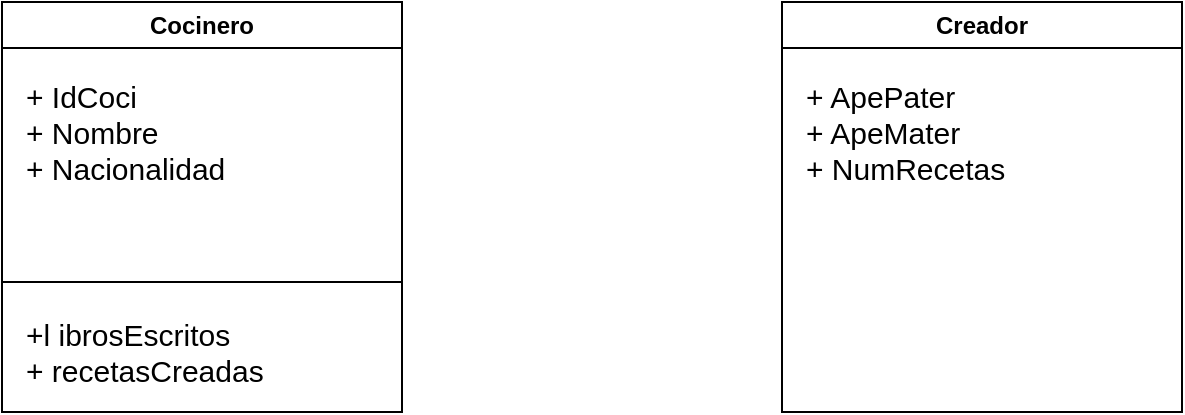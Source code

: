 <mxfile version="26.1.1">
  <diagram name="Página-1" id="2aatellYrtwU3QzYVMDz">
    <mxGraphModel dx="256" dy="149" grid="1" gridSize="10" guides="1" tooltips="1" connect="1" arrows="1" fold="1" page="1" pageScale="1" pageWidth="827" pageHeight="1169" math="0" shadow="0">
      <root>
        <mxCell id="0" />
        <mxCell id="1" parent="0" />
        <mxCell id="YZfhHn6qCokrIwdxus87-1" value="Cocinero" style="swimlane;whiteSpace=wrap;html=1;" vertex="1" parent="1">
          <mxGeometry x="60" y="30" width="200" height="205" as="geometry" />
        </mxCell>
        <mxCell id="YZfhHn6qCokrIwdxus87-2" value="" style="endArrow=none;html=1;rounded=0;" edge="1" parent="YZfhHn6qCokrIwdxus87-1">
          <mxGeometry width="50" height="50" relative="1" as="geometry">
            <mxPoint y="140" as="sourcePoint" />
            <mxPoint x="200" y="140" as="targetPoint" />
          </mxGeometry>
        </mxCell>
        <mxCell id="YZfhHn6qCokrIwdxus87-3" value="+ IdCoci&lt;div&gt;+ Nombre&lt;/div&gt;&lt;div&gt;+ Nacionalidad&lt;/div&gt;" style="text;html=1;align=left;verticalAlign=middle;resizable=0;points=[];autosize=1;strokeColor=none;fillColor=none;fontSize=15;" vertex="1" parent="YZfhHn6qCokrIwdxus87-1">
          <mxGeometry x="10" y="30" width="120" height="70" as="geometry" />
        </mxCell>
        <mxCell id="YZfhHn6qCokrIwdxus87-37" value="+l ibrosEscritos&lt;div&gt;+ recetasCreadas&lt;/div&gt;" style="text;html=1;align=left;verticalAlign=middle;resizable=0;points=[];autosize=1;strokeColor=none;fillColor=none;fontSize=15;" vertex="1" parent="YZfhHn6qCokrIwdxus87-1">
          <mxGeometry x="10" y="150" width="140" height="50" as="geometry" />
        </mxCell>
        <mxCell id="YZfhHn6qCokrIwdxus87-38" value="Creador" style="swimlane;whiteSpace=wrap;html=1;" vertex="1" parent="1">
          <mxGeometry x="450" y="30" width="200" height="205" as="geometry" />
        </mxCell>
        <mxCell id="YZfhHn6qCokrIwdxus87-40" value="+ ApePater&lt;div&gt;+ ApeMater&lt;/div&gt;&lt;div&gt;+ NumRecetas&lt;/div&gt;" style="text;html=1;align=left;verticalAlign=middle;resizable=0;points=[];autosize=1;strokeColor=none;fillColor=none;fontSize=15;" vertex="1" parent="YZfhHn6qCokrIwdxus87-38">
          <mxGeometry x="10" y="30" width="120" height="70" as="geometry" />
        </mxCell>
      </root>
    </mxGraphModel>
  </diagram>
</mxfile>

